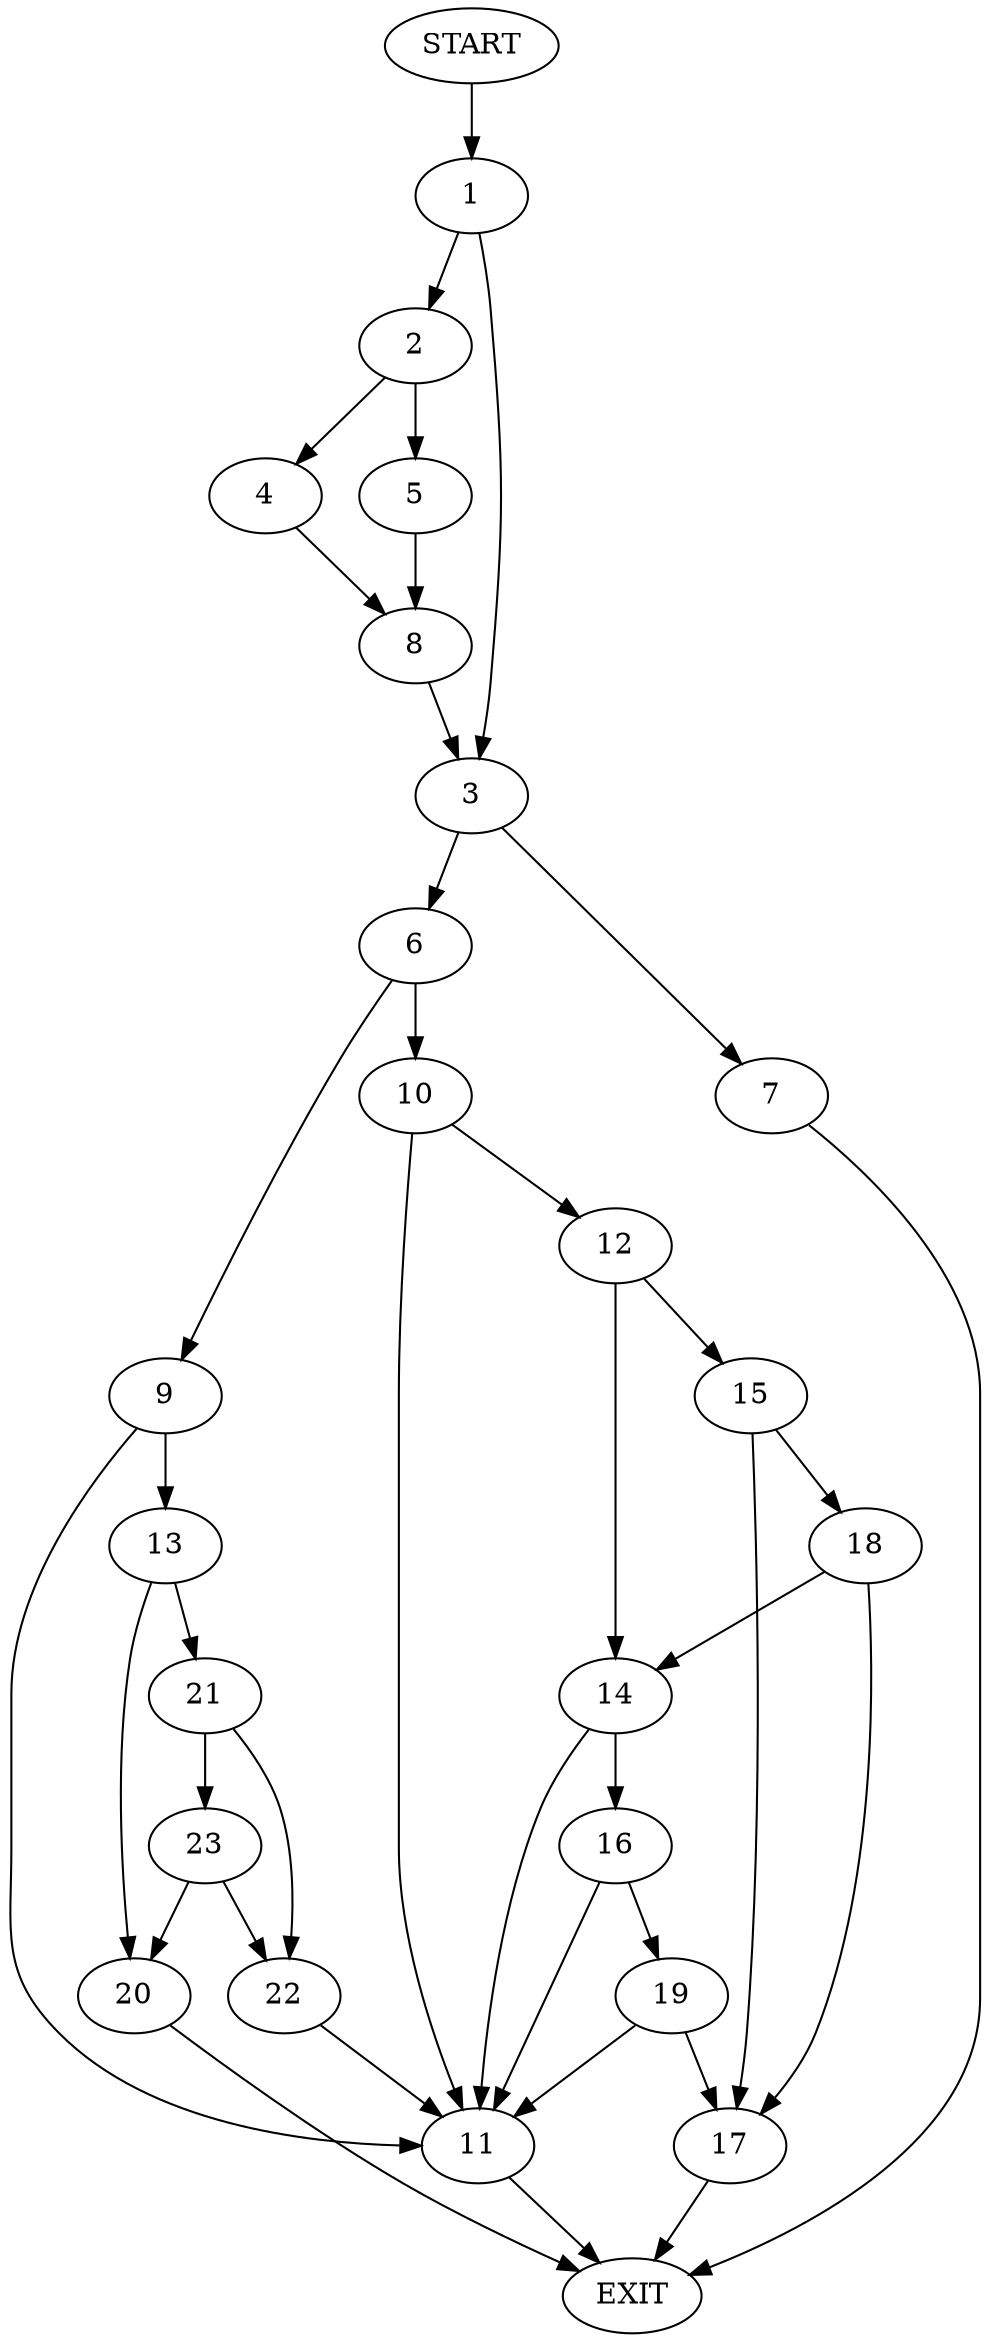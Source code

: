 digraph {
0 [label="START"]
24 [label="EXIT"]
0 -> 1
1 -> 2
1 -> 3
2 -> 4
2 -> 5
3 -> 6
3 -> 7
5 -> 8
4 -> 8
8 -> 3
7 -> 24
6 -> 9
6 -> 10
10 -> 11
10 -> 12
9 -> 11
9 -> 13
12 -> 14
12 -> 15
11 -> 24
14 -> 11
14 -> 16
15 -> 17
15 -> 18
17 -> 24
18 -> 14
18 -> 17
16 -> 19
16 -> 11
19 -> 11
19 -> 17
13 -> 20
13 -> 21
20 -> 24
21 -> 22
21 -> 23
22 -> 11
23 -> 22
23 -> 20
}
